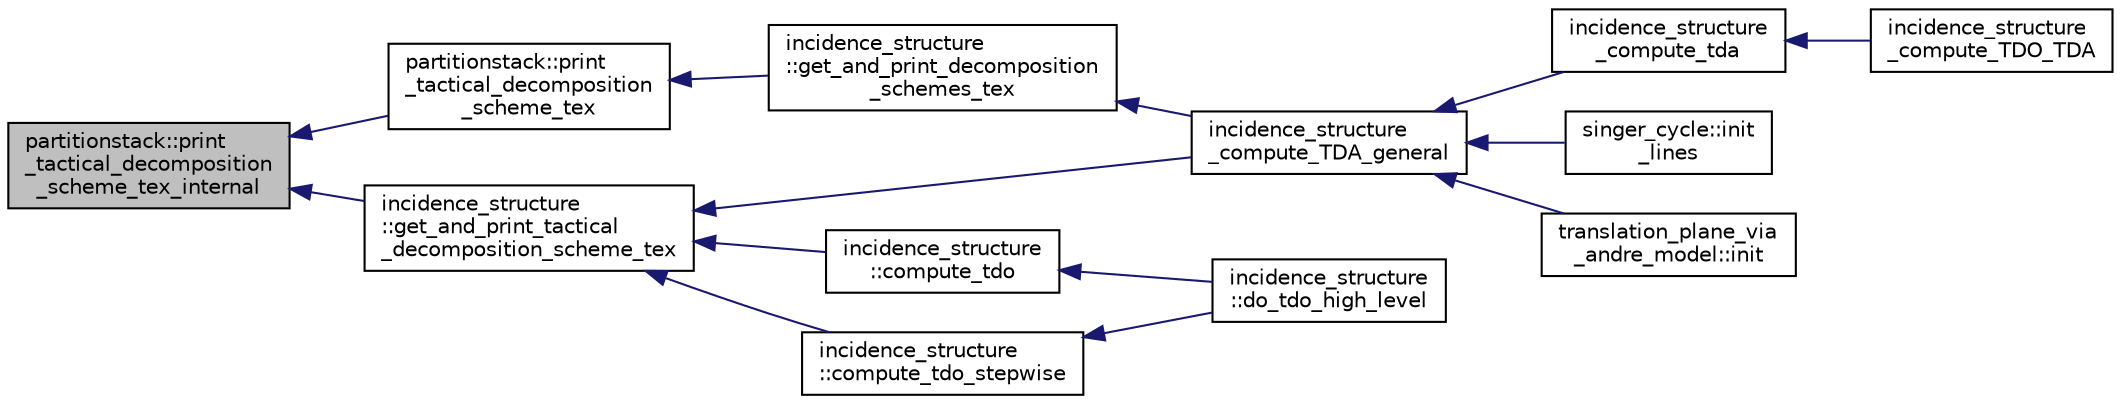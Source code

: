 digraph "partitionstack::print_tactical_decomposition_scheme_tex_internal"
{
  edge [fontname="Helvetica",fontsize="10",labelfontname="Helvetica",labelfontsize="10"];
  node [fontname="Helvetica",fontsize="10",shape=record];
  rankdir="LR";
  Node831 [label="partitionstack::print\l_tactical_decomposition\l_scheme_tex_internal",height=0.2,width=0.4,color="black", fillcolor="grey75", style="filled", fontcolor="black"];
  Node831 -> Node832 [dir="back",color="midnightblue",fontsize="10",style="solid",fontname="Helvetica"];
  Node832 [label="partitionstack::print\l_tactical_decomposition\l_scheme_tex",height=0.2,width=0.4,color="black", fillcolor="white", style="filled",URL="$d3/d87/classpartitionstack.html#a9ceab7213afcbf44b98106f51cb05c8d"];
  Node832 -> Node833 [dir="back",color="midnightblue",fontsize="10",style="solid",fontname="Helvetica"];
  Node833 [label="incidence_structure\l::get_and_print_decomposition\l_schemes_tex",height=0.2,width=0.4,color="black", fillcolor="white", style="filled",URL="$da/d8a/classincidence__structure.html#a2a9844501c86ee7588a64227cc6867e5"];
  Node833 -> Node834 [dir="back",color="midnightblue",fontsize="10",style="solid",fontname="Helvetica"];
  Node834 [label="incidence_structure\l_compute_TDA_general",height=0.2,width=0.4,color="black", fillcolor="white", style="filled",URL="$df/d74/tl__geometry_8h.html#a21ab759f6e646f3fe703c17f39361448"];
  Node834 -> Node835 [dir="back",color="midnightblue",fontsize="10",style="solid",fontname="Helvetica"];
  Node835 [label="incidence_structure\l_compute_tda",height=0.2,width=0.4,color="black", fillcolor="white", style="filled",URL="$df/d74/tl__geometry_8h.html#ab3a7584f120bbaf752a5bd831d3ebf72"];
  Node835 -> Node836 [dir="back",color="midnightblue",fontsize="10",style="solid",fontname="Helvetica"];
  Node836 [label="incidence_structure\l_compute_TDO_TDA",height=0.2,width=0.4,color="black", fillcolor="white", style="filled",URL="$df/d74/tl__geometry_8h.html#a63d0e7a207e173b92c0e560df4d8e980"];
  Node834 -> Node837 [dir="back",color="midnightblue",fontsize="10",style="solid",fontname="Helvetica"];
  Node837 [label="singer_cycle::init\l_lines",height=0.2,width=0.4,color="black", fillcolor="white", style="filled",URL="$d8/d13/classsinger__cycle.html#a817cbf613596d5db2cf5e926db8fa328"];
  Node834 -> Node838 [dir="back",color="midnightblue",fontsize="10",style="solid",fontname="Helvetica"];
  Node838 [label="translation_plane_via\l_andre_model::init",height=0.2,width=0.4,color="black", fillcolor="white", style="filled",URL="$d1/dcc/classtranslation__plane__via__andre__model.html#adb424599de168ade331979a9218ee07b"];
  Node831 -> Node839 [dir="back",color="midnightblue",fontsize="10",style="solid",fontname="Helvetica"];
  Node839 [label="incidence_structure\l::get_and_print_tactical\l_decomposition_scheme_tex",height=0.2,width=0.4,color="black", fillcolor="white", style="filled",URL="$da/d8a/classincidence__structure.html#a88a5db2769f6529b86c1ee250ceed24d"];
  Node839 -> Node840 [dir="back",color="midnightblue",fontsize="10",style="solid",fontname="Helvetica"];
  Node840 [label="incidence_structure\l::compute_tdo",height=0.2,width=0.4,color="black", fillcolor="white", style="filled",URL="$da/d8a/classincidence__structure.html#a74cfa0336bdb1b0d0eace43f330a2b0f"];
  Node840 -> Node841 [dir="back",color="midnightblue",fontsize="10",style="solid",fontname="Helvetica"];
  Node841 [label="incidence_structure\l::do_tdo_high_level",height=0.2,width=0.4,color="black", fillcolor="white", style="filled",URL="$da/d8a/classincidence__structure.html#a8840e820448ad980279f244a90888b77"];
  Node839 -> Node842 [dir="back",color="midnightblue",fontsize="10",style="solid",fontname="Helvetica"];
  Node842 [label="incidence_structure\l::compute_tdo_stepwise",height=0.2,width=0.4,color="black", fillcolor="white", style="filled",URL="$da/d8a/classincidence__structure.html#a91a7039b74c96b39bcd084b02181f191"];
  Node842 -> Node841 [dir="back",color="midnightblue",fontsize="10",style="solid",fontname="Helvetica"];
  Node839 -> Node834 [dir="back",color="midnightblue",fontsize="10",style="solid",fontname="Helvetica"];
}

